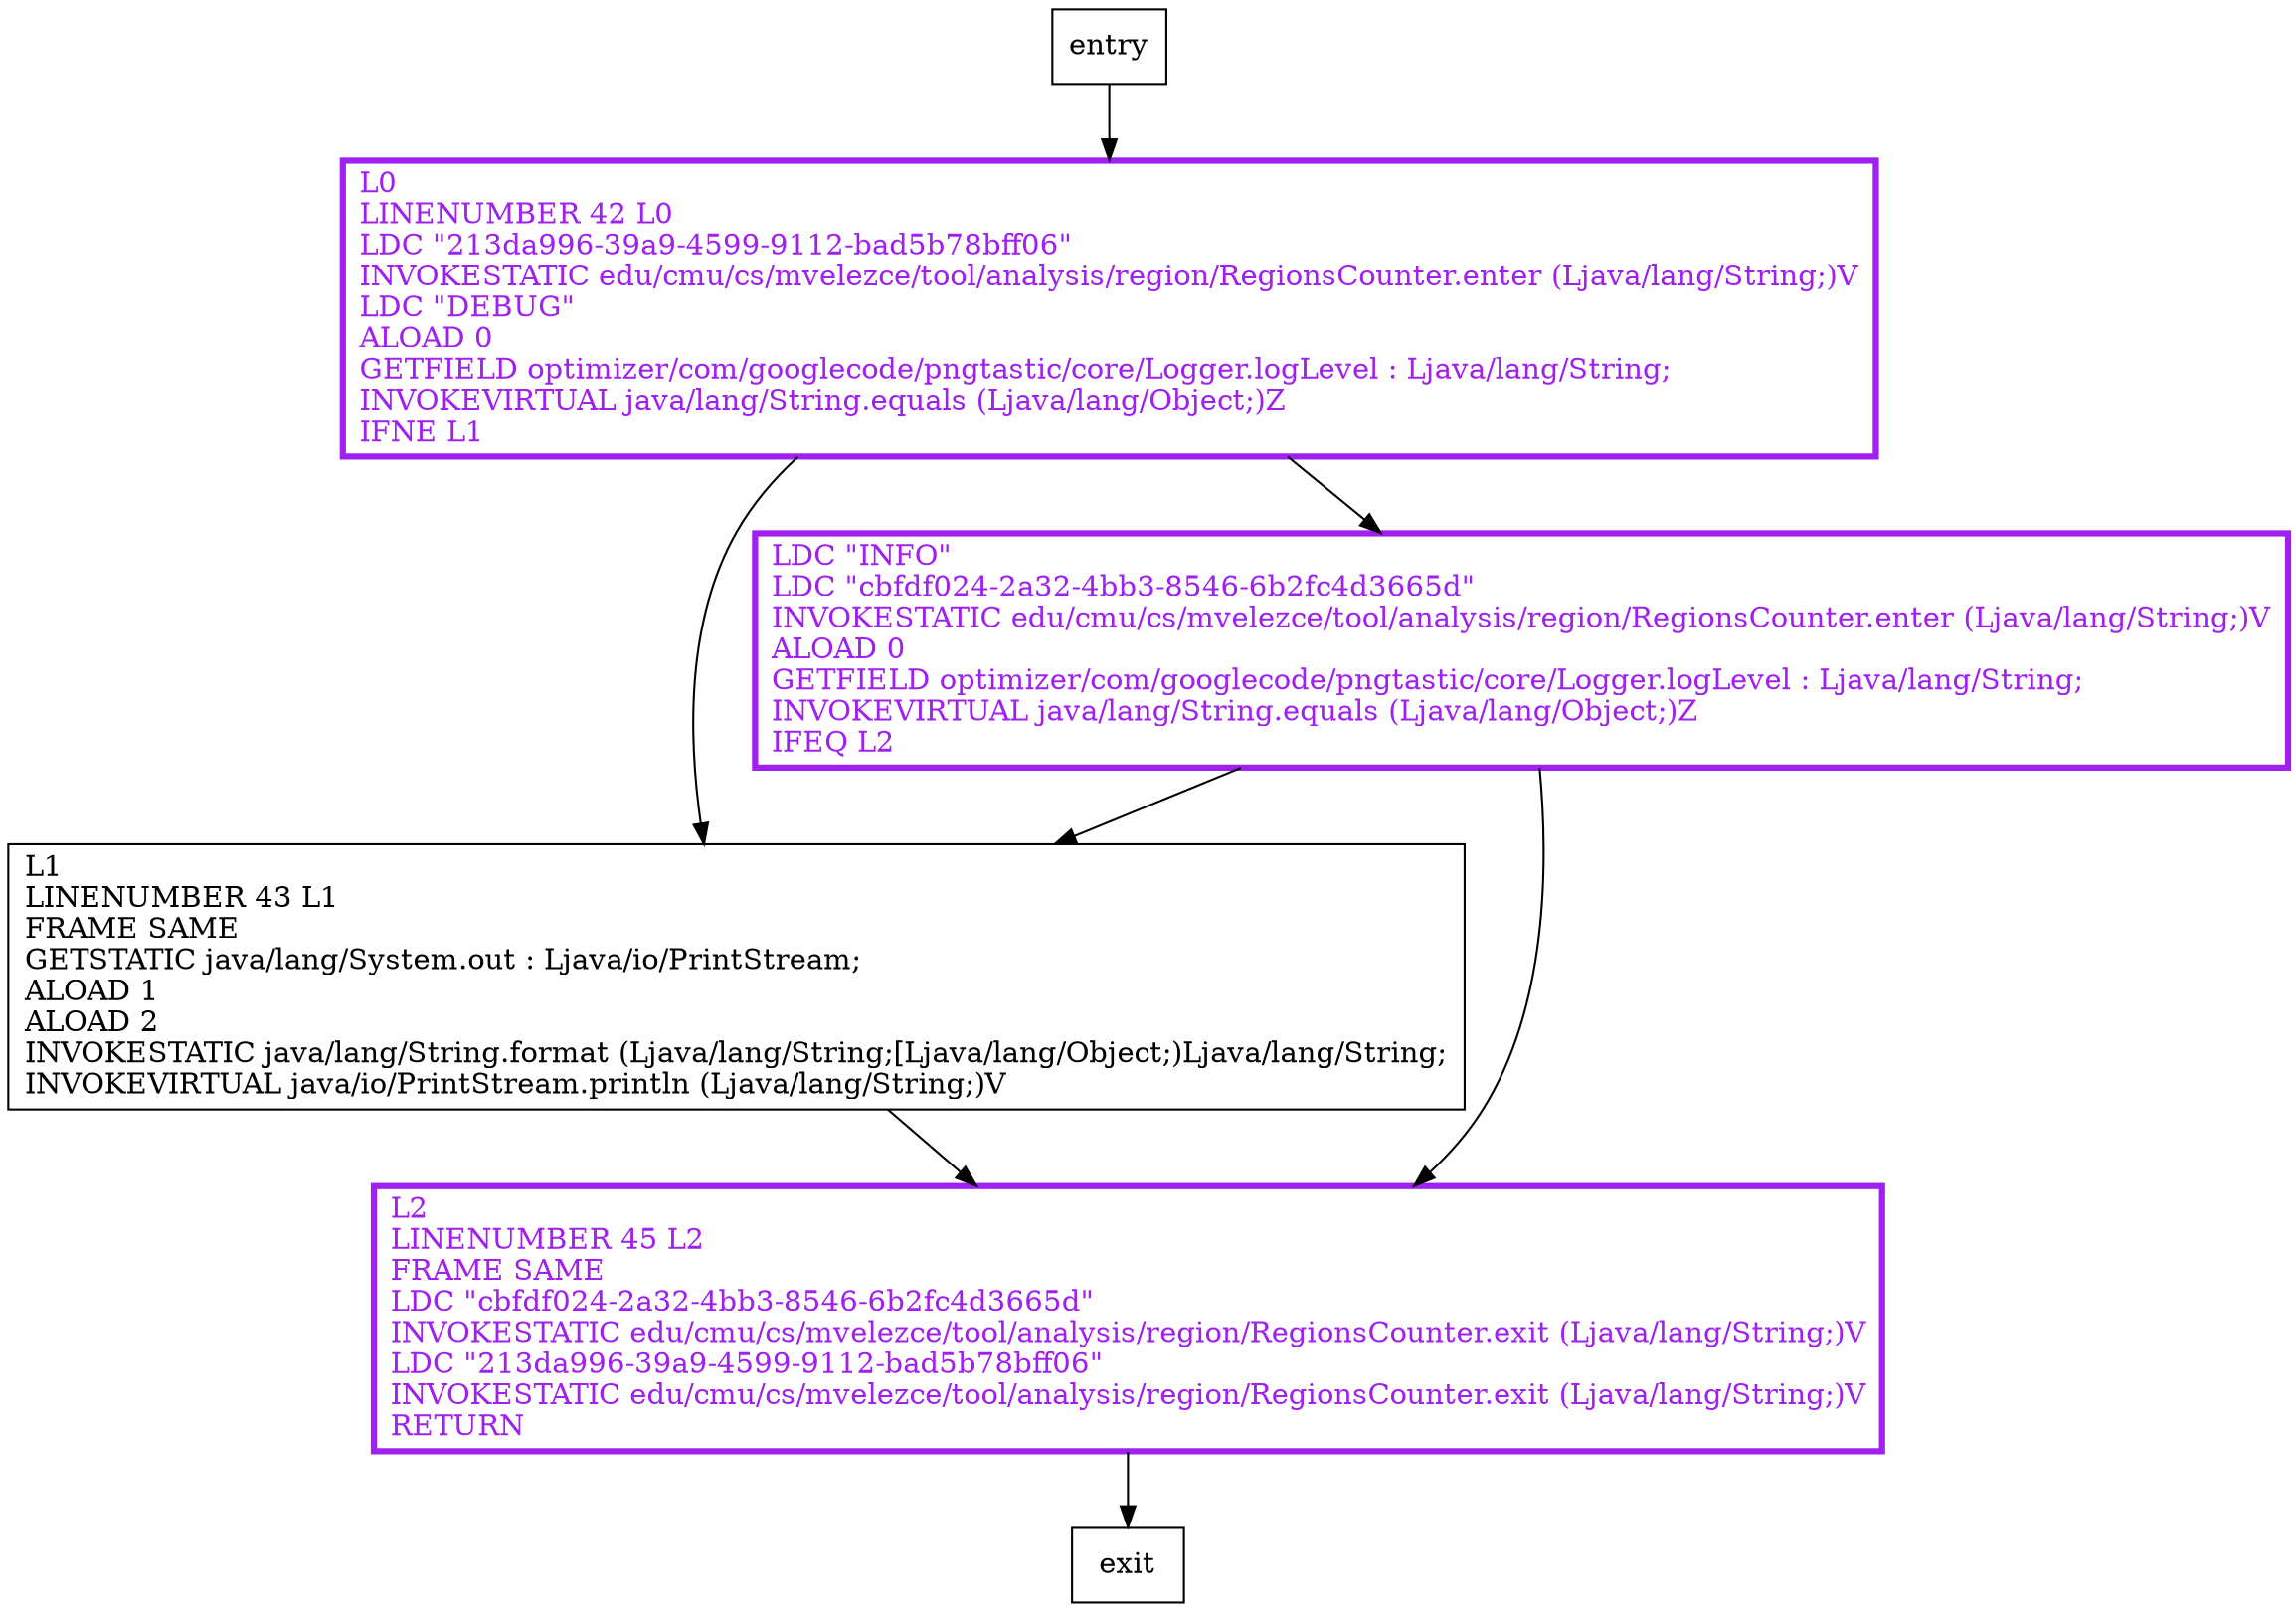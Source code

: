 digraph info {
node [shape=record];
1122880342 [label="L2\lLINENUMBER 45 L2\lFRAME SAME\lLDC \"cbfdf024-2a32-4bb3-8546-6b2fc4d3665d\"\lINVOKESTATIC edu/cmu/cs/mvelezce/tool/analysis/region/RegionsCounter.exit (Ljava/lang/String;)V\lLDC \"213da996-39a9-4599-9112-bad5b78bff06\"\lINVOKESTATIC edu/cmu/cs/mvelezce/tool/analysis/region/RegionsCounter.exit (Ljava/lang/String;)V\lRETURN\l"];
915733493 [label="L1\lLINENUMBER 43 L1\lFRAME SAME\lGETSTATIC java/lang/System.out : Ljava/io/PrintStream;\lALOAD 1\lALOAD 2\lINVOKESTATIC java/lang/String.format (Ljava/lang/String;[Ljava/lang/Object;)Ljava/lang/String;\lINVOKEVIRTUAL java/io/PrintStream.println (Ljava/lang/String;)V\l"];
976254481 [label="L0\lLINENUMBER 42 L0\lLDC \"213da996-39a9-4599-9112-bad5b78bff06\"\lINVOKESTATIC edu/cmu/cs/mvelezce/tool/analysis/region/RegionsCounter.enter (Ljava/lang/String;)V\lLDC \"DEBUG\"\lALOAD 0\lGETFIELD optimizer/com/googlecode/pngtastic/core/Logger.logLevel : Ljava/lang/String;\lINVOKEVIRTUAL java/lang/String.equals (Ljava/lang/Object;)Z\lIFNE L1\l"];
1678884287 [label="LDC \"INFO\"\lLDC \"cbfdf024-2a32-4bb3-8546-6b2fc4d3665d\"\lINVOKESTATIC edu/cmu/cs/mvelezce/tool/analysis/region/RegionsCounter.enter (Ljava/lang/String;)V\lALOAD 0\lGETFIELD optimizer/com/googlecode/pngtastic/core/Logger.logLevel : Ljava/lang/String;\lINVOKEVIRTUAL java/lang/String.equals (Ljava/lang/Object;)Z\lIFEQ L2\l"];
entry;
exit;
entry -> 976254481;
1122880342 -> exit;
915733493 -> 1122880342;
976254481 -> 915733493;
976254481 -> 1678884287;
1678884287 -> 1122880342;
1678884287 -> 915733493;
1122880342[fontcolor="purple", penwidth=3, color="purple"];
976254481[fontcolor="purple", penwidth=3, color="purple"];
1678884287[fontcolor="purple", penwidth=3, color="purple"];
}
